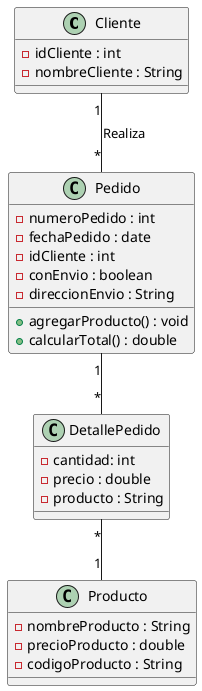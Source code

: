 @startuml

class Cliente {
- idCliente : int
- nombreCliente : String
}

class Pedido {
- numeroPedido : int
- fechaPedido : date
- idCliente : int
- conEnvio : boolean
- direccionEnvio : String
+ agregarProducto() : void
+ calcularTotal() : double
}

class Producto {
- nombreProducto : String
- precioProducto : double
- codigoProducto : String
}

class DetallePedido {
- cantidad: int
- precio : double
- producto : String
}

Cliente "1" -- "*" Pedido : Realiza
Pedido "1" -- "*" DetallePedido
DetallePedido "*" -- "1" Producto

@enduml